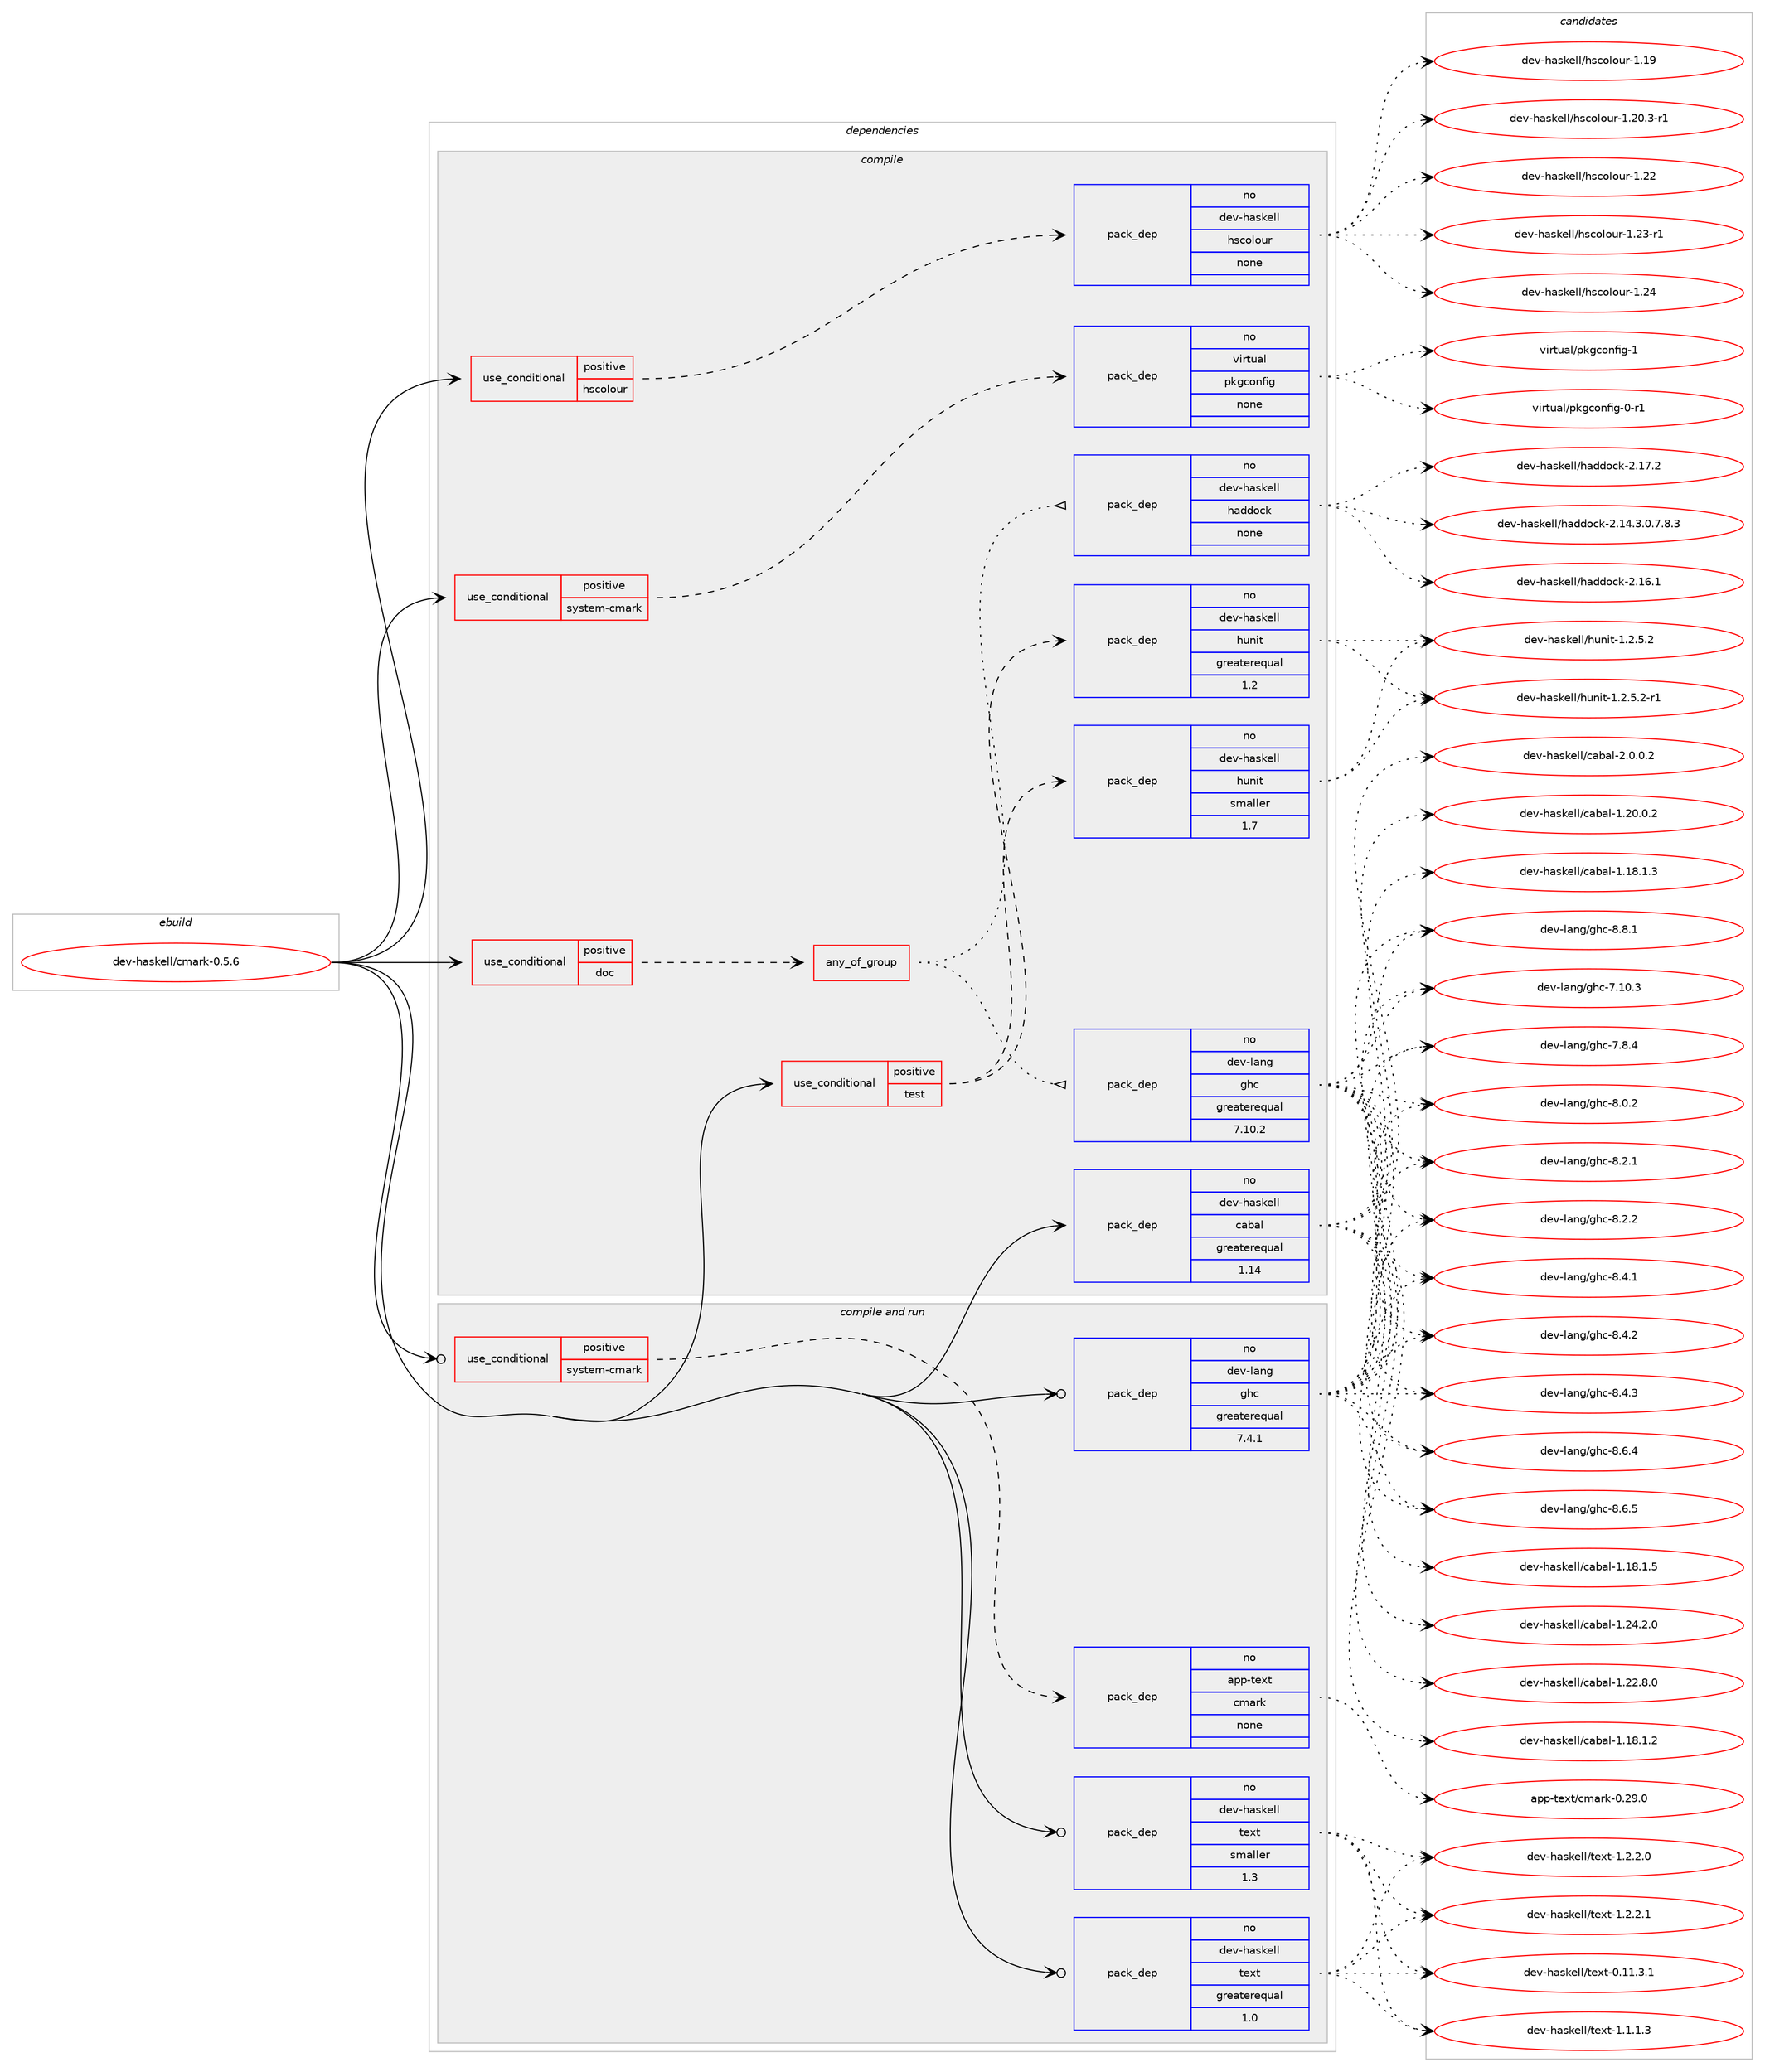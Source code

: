 digraph prolog {

# *************
# Graph options
# *************

newrank=true;
concentrate=true;
compound=true;
graph [rankdir=LR,fontname=Helvetica,fontsize=10,ranksep=1.5];#, ranksep=2.5, nodesep=0.2];
edge  [arrowhead=vee];
node  [fontname=Helvetica,fontsize=10];

# **********
# The ebuild
# **********

subgraph cluster_leftcol {
color=gray;
rank=same;
label=<<i>ebuild</i>>;
id [label="dev-haskell/cmark-0.5.6", color=red, width=4, href="../dev-haskell/cmark-0.5.6.svg"];
}

# ****************
# The dependencies
# ****************

subgraph cluster_midcol {
color=gray;
label=<<i>dependencies</i>>;
subgraph cluster_compile {
fillcolor="#eeeeee";
style=filled;
label=<<i>compile</i>>;
subgraph cond125177 {
dependency529178 [label=<<TABLE BORDER="0" CELLBORDER="1" CELLSPACING="0" CELLPADDING="4"><TR><TD ROWSPAN="3" CELLPADDING="10">use_conditional</TD></TR><TR><TD>positive</TD></TR><TR><TD>doc</TD></TR></TABLE>>, shape=none, color=red];
subgraph any9629 {
dependency529179 [label=<<TABLE BORDER="0" CELLBORDER="1" CELLSPACING="0" CELLPADDING="4"><TR><TD CELLPADDING="10">any_of_group</TD></TR></TABLE>>, shape=none, color=red];subgraph pack394015 {
dependency529180 [label=<<TABLE BORDER="0" CELLBORDER="1" CELLSPACING="0" CELLPADDING="4" WIDTH="220"><TR><TD ROWSPAN="6" CELLPADDING="30">pack_dep</TD></TR><TR><TD WIDTH="110">no</TD></TR><TR><TD>dev-haskell</TD></TR><TR><TD>haddock</TD></TR><TR><TD>none</TD></TR><TR><TD></TD></TR></TABLE>>, shape=none, color=blue];
}
dependency529179:e -> dependency529180:w [weight=20,style="dotted",arrowhead="oinv"];
subgraph pack394016 {
dependency529181 [label=<<TABLE BORDER="0" CELLBORDER="1" CELLSPACING="0" CELLPADDING="4" WIDTH="220"><TR><TD ROWSPAN="6" CELLPADDING="30">pack_dep</TD></TR><TR><TD WIDTH="110">no</TD></TR><TR><TD>dev-lang</TD></TR><TR><TD>ghc</TD></TR><TR><TD>greaterequal</TD></TR><TR><TD>7.10.2</TD></TR></TABLE>>, shape=none, color=blue];
}
dependency529179:e -> dependency529181:w [weight=20,style="dotted",arrowhead="oinv"];
}
dependency529178:e -> dependency529179:w [weight=20,style="dashed",arrowhead="vee"];
}
id:e -> dependency529178:w [weight=20,style="solid",arrowhead="vee"];
subgraph cond125178 {
dependency529182 [label=<<TABLE BORDER="0" CELLBORDER="1" CELLSPACING="0" CELLPADDING="4"><TR><TD ROWSPAN="3" CELLPADDING="10">use_conditional</TD></TR><TR><TD>positive</TD></TR><TR><TD>hscolour</TD></TR></TABLE>>, shape=none, color=red];
subgraph pack394017 {
dependency529183 [label=<<TABLE BORDER="0" CELLBORDER="1" CELLSPACING="0" CELLPADDING="4" WIDTH="220"><TR><TD ROWSPAN="6" CELLPADDING="30">pack_dep</TD></TR><TR><TD WIDTH="110">no</TD></TR><TR><TD>dev-haskell</TD></TR><TR><TD>hscolour</TD></TR><TR><TD>none</TD></TR><TR><TD></TD></TR></TABLE>>, shape=none, color=blue];
}
dependency529182:e -> dependency529183:w [weight=20,style="dashed",arrowhead="vee"];
}
id:e -> dependency529182:w [weight=20,style="solid",arrowhead="vee"];
subgraph cond125179 {
dependency529184 [label=<<TABLE BORDER="0" CELLBORDER="1" CELLSPACING="0" CELLPADDING="4"><TR><TD ROWSPAN="3" CELLPADDING="10">use_conditional</TD></TR><TR><TD>positive</TD></TR><TR><TD>system-cmark</TD></TR></TABLE>>, shape=none, color=red];
subgraph pack394018 {
dependency529185 [label=<<TABLE BORDER="0" CELLBORDER="1" CELLSPACING="0" CELLPADDING="4" WIDTH="220"><TR><TD ROWSPAN="6" CELLPADDING="30">pack_dep</TD></TR><TR><TD WIDTH="110">no</TD></TR><TR><TD>virtual</TD></TR><TR><TD>pkgconfig</TD></TR><TR><TD>none</TD></TR><TR><TD></TD></TR></TABLE>>, shape=none, color=blue];
}
dependency529184:e -> dependency529185:w [weight=20,style="dashed",arrowhead="vee"];
}
id:e -> dependency529184:w [weight=20,style="solid",arrowhead="vee"];
subgraph cond125180 {
dependency529186 [label=<<TABLE BORDER="0" CELLBORDER="1" CELLSPACING="0" CELLPADDING="4"><TR><TD ROWSPAN="3" CELLPADDING="10">use_conditional</TD></TR><TR><TD>positive</TD></TR><TR><TD>test</TD></TR></TABLE>>, shape=none, color=red];
subgraph pack394019 {
dependency529187 [label=<<TABLE BORDER="0" CELLBORDER="1" CELLSPACING="0" CELLPADDING="4" WIDTH="220"><TR><TD ROWSPAN="6" CELLPADDING="30">pack_dep</TD></TR><TR><TD WIDTH="110">no</TD></TR><TR><TD>dev-haskell</TD></TR><TR><TD>hunit</TD></TR><TR><TD>greaterequal</TD></TR><TR><TD>1.2</TD></TR></TABLE>>, shape=none, color=blue];
}
dependency529186:e -> dependency529187:w [weight=20,style="dashed",arrowhead="vee"];
subgraph pack394020 {
dependency529188 [label=<<TABLE BORDER="0" CELLBORDER="1" CELLSPACING="0" CELLPADDING="4" WIDTH="220"><TR><TD ROWSPAN="6" CELLPADDING="30">pack_dep</TD></TR><TR><TD WIDTH="110">no</TD></TR><TR><TD>dev-haskell</TD></TR><TR><TD>hunit</TD></TR><TR><TD>smaller</TD></TR><TR><TD>1.7</TD></TR></TABLE>>, shape=none, color=blue];
}
dependency529186:e -> dependency529188:w [weight=20,style="dashed",arrowhead="vee"];
}
id:e -> dependency529186:w [weight=20,style="solid",arrowhead="vee"];
subgraph pack394021 {
dependency529189 [label=<<TABLE BORDER="0" CELLBORDER="1" CELLSPACING="0" CELLPADDING="4" WIDTH="220"><TR><TD ROWSPAN="6" CELLPADDING="30">pack_dep</TD></TR><TR><TD WIDTH="110">no</TD></TR><TR><TD>dev-haskell</TD></TR><TR><TD>cabal</TD></TR><TR><TD>greaterequal</TD></TR><TR><TD>1.14</TD></TR></TABLE>>, shape=none, color=blue];
}
id:e -> dependency529189:w [weight=20,style="solid",arrowhead="vee"];
}
subgraph cluster_compileandrun {
fillcolor="#eeeeee";
style=filled;
label=<<i>compile and run</i>>;
subgraph cond125181 {
dependency529190 [label=<<TABLE BORDER="0" CELLBORDER="1" CELLSPACING="0" CELLPADDING="4"><TR><TD ROWSPAN="3" CELLPADDING="10">use_conditional</TD></TR><TR><TD>positive</TD></TR><TR><TD>system-cmark</TD></TR></TABLE>>, shape=none, color=red];
subgraph pack394022 {
dependency529191 [label=<<TABLE BORDER="0" CELLBORDER="1" CELLSPACING="0" CELLPADDING="4" WIDTH="220"><TR><TD ROWSPAN="6" CELLPADDING="30">pack_dep</TD></TR><TR><TD WIDTH="110">no</TD></TR><TR><TD>app-text</TD></TR><TR><TD>cmark</TD></TR><TR><TD>none</TD></TR><TR><TD></TD></TR></TABLE>>, shape=none, color=blue];
}
dependency529190:e -> dependency529191:w [weight=20,style="dashed",arrowhead="vee"];
}
id:e -> dependency529190:w [weight=20,style="solid",arrowhead="odotvee"];
subgraph pack394023 {
dependency529192 [label=<<TABLE BORDER="0" CELLBORDER="1" CELLSPACING="0" CELLPADDING="4" WIDTH="220"><TR><TD ROWSPAN="6" CELLPADDING="30">pack_dep</TD></TR><TR><TD WIDTH="110">no</TD></TR><TR><TD>dev-haskell</TD></TR><TR><TD>text</TD></TR><TR><TD>greaterequal</TD></TR><TR><TD>1.0</TD></TR></TABLE>>, shape=none, color=blue];
}
id:e -> dependency529192:w [weight=20,style="solid",arrowhead="odotvee"];
subgraph pack394024 {
dependency529193 [label=<<TABLE BORDER="0" CELLBORDER="1" CELLSPACING="0" CELLPADDING="4" WIDTH="220"><TR><TD ROWSPAN="6" CELLPADDING="30">pack_dep</TD></TR><TR><TD WIDTH="110">no</TD></TR><TR><TD>dev-haskell</TD></TR><TR><TD>text</TD></TR><TR><TD>smaller</TD></TR><TR><TD>1.3</TD></TR></TABLE>>, shape=none, color=blue];
}
id:e -> dependency529193:w [weight=20,style="solid",arrowhead="odotvee"];
subgraph pack394025 {
dependency529194 [label=<<TABLE BORDER="0" CELLBORDER="1" CELLSPACING="0" CELLPADDING="4" WIDTH="220"><TR><TD ROWSPAN="6" CELLPADDING="30">pack_dep</TD></TR><TR><TD WIDTH="110">no</TD></TR><TR><TD>dev-lang</TD></TR><TR><TD>ghc</TD></TR><TR><TD>greaterequal</TD></TR><TR><TD>7.4.1</TD></TR></TABLE>>, shape=none, color=blue];
}
id:e -> dependency529194:w [weight=20,style="solid",arrowhead="odotvee"];
}
subgraph cluster_run {
fillcolor="#eeeeee";
style=filled;
label=<<i>run</i>>;
}
}

# **************
# The candidates
# **************

subgraph cluster_choices {
rank=same;
color=gray;
label=<<i>candidates</i>>;

subgraph choice394015 {
color=black;
nodesep=1;
choice1001011184510497115107101108108471049710010011199107455046495246514648465546564651 [label="dev-haskell/haddock-2.14.3.0.7.8.3", color=red, width=4,href="../dev-haskell/haddock-2.14.3.0.7.8.3.svg"];
choice100101118451049711510710110810847104971001001119910745504649544649 [label="dev-haskell/haddock-2.16.1", color=red, width=4,href="../dev-haskell/haddock-2.16.1.svg"];
choice100101118451049711510710110810847104971001001119910745504649554650 [label="dev-haskell/haddock-2.17.2", color=red, width=4,href="../dev-haskell/haddock-2.17.2.svg"];
dependency529180:e -> choice1001011184510497115107101108108471049710010011199107455046495246514648465546564651:w [style=dotted,weight="100"];
dependency529180:e -> choice100101118451049711510710110810847104971001001119910745504649544649:w [style=dotted,weight="100"];
dependency529180:e -> choice100101118451049711510710110810847104971001001119910745504649554650:w [style=dotted,weight="100"];
}
subgraph choice394016 {
color=black;
nodesep=1;
choice1001011184510897110103471031049945554649484651 [label="dev-lang/ghc-7.10.3", color=red, width=4,href="../dev-lang/ghc-7.10.3.svg"];
choice10010111845108971101034710310499455546564652 [label="dev-lang/ghc-7.8.4", color=red, width=4,href="../dev-lang/ghc-7.8.4.svg"];
choice10010111845108971101034710310499455646484650 [label="dev-lang/ghc-8.0.2", color=red, width=4,href="../dev-lang/ghc-8.0.2.svg"];
choice10010111845108971101034710310499455646504649 [label="dev-lang/ghc-8.2.1", color=red, width=4,href="../dev-lang/ghc-8.2.1.svg"];
choice10010111845108971101034710310499455646504650 [label="dev-lang/ghc-8.2.2", color=red, width=4,href="../dev-lang/ghc-8.2.2.svg"];
choice10010111845108971101034710310499455646524649 [label="dev-lang/ghc-8.4.1", color=red, width=4,href="../dev-lang/ghc-8.4.1.svg"];
choice10010111845108971101034710310499455646524650 [label="dev-lang/ghc-8.4.2", color=red, width=4,href="../dev-lang/ghc-8.4.2.svg"];
choice10010111845108971101034710310499455646524651 [label="dev-lang/ghc-8.4.3", color=red, width=4,href="../dev-lang/ghc-8.4.3.svg"];
choice10010111845108971101034710310499455646544652 [label="dev-lang/ghc-8.6.4", color=red, width=4,href="../dev-lang/ghc-8.6.4.svg"];
choice10010111845108971101034710310499455646544653 [label="dev-lang/ghc-8.6.5", color=red, width=4,href="../dev-lang/ghc-8.6.5.svg"];
choice10010111845108971101034710310499455646564649 [label="dev-lang/ghc-8.8.1", color=red, width=4,href="../dev-lang/ghc-8.8.1.svg"];
dependency529181:e -> choice1001011184510897110103471031049945554649484651:w [style=dotted,weight="100"];
dependency529181:e -> choice10010111845108971101034710310499455546564652:w [style=dotted,weight="100"];
dependency529181:e -> choice10010111845108971101034710310499455646484650:w [style=dotted,weight="100"];
dependency529181:e -> choice10010111845108971101034710310499455646504649:w [style=dotted,weight="100"];
dependency529181:e -> choice10010111845108971101034710310499455646504650:w [style=dotted,weight="100"];
dependency529181:e -> choice10010111845108971101034710310499455646524649:w [style=dotted,weight="100"];
dependency529181:e -> choice10010111845108971101034710310499455646524650:w [style=dotted,weight="100"];
dependency529181:e -> choice10010111845108971101034710310499455646524651:w [style=dotted,weight="100"];
dependency529181:e -> choice10010111845108971101034710310499455646544652:w [style=dotted,weight="100"];
dependency529181:e -> choice10010111845108971101034710310499455646544653:w [style=dotted,weight="100"];
dependency529181:e -> choice10010111845108971101034710310499455646564649:w [style=dotted,weight="100"];
}
subgraph choice394017 {
color=black;
nodesep=1;
choice100101118451049711510710110810847104115991111081111171144549464957 [label="dev-haskell/hscolour-1.19", color=red, width=4,href="../dev-haskell/hscolour-1.19.svg"];
choice10010111845104971151071011081084710411599111108111117114454946504846514511449 [label="dev-haskell/hscolour-1.20.3-r1", color=red, width=4,href="../dev-haskell/hscolour-1.20.3-r1.svg"];
choice100101118451049711510710110810847104115991111081111171144549465050 [label="dev-haskell/hscolour-1.22", color=red, width=4,href="../dev-haskell/hscolour-1.22.svg"];
choice1001011184510497115107101108108471041159911110811111711445494650514511449 [label="dev-haskell/hscolour-1.23-r1", color=red, width=4,href="../dev-haskell/hscolour-1.23-r1.svg"];
choice100101118451049711510710110810847104115991111081111171144549465052 [label="dev-haskell/hscolour-1.24", color=red, width=4,href="../dev-haskell/hscolour-1.24.svg"];
dependency529183:e -> choice100101118451049711510710110810847104115991111081111171144549464957:w [style=dotted,weight="100"];
dependency529183:e -> choice10010111845104971151071011081084710411599111108111117114454946504846514511449:w [style=dotted,weight="100"];
dependency529183:e -> choice100101118451049711510710110810847104115991111081111171144549465050:w [style=dotted,weight="100"];
dependency529183:e -> choice1001011184510497115107101108108471041159911110811111711445494650514511449:w [style=dotted,weight="100"];
dependency529183:e -> choice100101118451049711510710110810847104115991111081111171144549465052:w [style=dotted,weight="100"];
}
subgraph choice394018 {
color=black;
nodesep=1;
choice11810511411611797108471121071039911111010210510345484511449 [label="virtual/pkgconfig-0-r1", color=red, width=4,href="../virtual/pkgconfig-0-r1.svg"];
choice1181051141161179710847112107103991111101021051034549 [label="virtual/pkgconfig-1", color=red, width=4,href="../virtual/pkgconfig-1.svg"];
dependency529185:e -> choice11810511411611797108471121071039911111010210510345484511449:w [style=dotted,weight="100"];
dependency529185:e -> choice1181051141161179710847112107103991111101021051034549:w [style=dotted,weight="100"];
}
subgraph choice394019 {
color=black;
nodesep=1;
choice1001011184510497115107101108108471041171101051164549465046534650 [label="dev-haskell/hunit-1.2.5.2", color=red, width=4,href="../dev-haskell/hunit-1.2.5.2.svg"];
choice10010111845104971151071011081084710411711010511645494650465346504511449 [label="dev-haskell/hunit-1.2.5.2-r1", color=red, width=4,href="../dev-haskell/hunit-1.2.5.2-r1.svg"];
dependency529187:e -> choice1001011184510497115107101108108471041171101051164549465046534650:w [style=dotted,weight="100"];
dependency529187:e -> choice10010111845104971151071011081084710411711010511645494650465346504511449:w [style=dotted,weight="100"];
}
subgraph choice394020 {
color=black;
nodesep=1;
choice1001011184510497115107101108108471041171101051164549465046534650 [label="dev-haskell/hunit-1.2.5.2", color=red, width=4,href="../dev-haskell/hunit-1.2.5.2.svg"];
choice10010111845104971151071011081084710411711010511645494650465346504511449 [label="dev-haskell/hunit-1.2.5.2-r1", color=red, width=4,href="../dev-haskell/hunit-1.2.5.2-r1.svg"];
dependency529188:e -> choice1001011184510497115107101108108471041171101051164549465046534650:w [style=dotted,weight="100"];
dependency529188:e -> choice10010111845104971151071011081084710411711010511645494650465346504511449:w [style=dotted,weight="100"];
}
subgraph choice394021 {
color=black;
nodesep=1;
choice10010111845104971151071011081084799979897108454946495646494650 [label="dev-haskell/cabal-1.18.1.2", color=red, width=4,href="../dev-haskell/cabal-1.18.1.2.svg"];
choice10010111845104971151071011081084799979897108454946495646494651 [label="dev-haskell/cabal-1.18.1.3", color=red, width=4,href="../dev-haskell/cabal-1.18.1.3.svg"];
choice10010111845104971151071011081084799979897108454946495646494653 [label="dev-haskell/cabal-1.18.1.5", color=red, width=4,href="../dev-haskell/cabal-1.18.1.5.svg"];
choice10010111845104971151071011081084799979897108454946504846484650 [label="dev-haskell/cabal-1.20.0.2", color=red, width=4,href="../dev-haskell/cabal-1.20.0.2.svg"];
choice10010111845104971151071011081084799979897108454946505046564648 [label="dev-haskell/cabal-1.22.8.0", color=red, width=4,href="../dev-haskell/cabal-1.22.8.0.svg"];
choice10010111845104971151071011081084799979897108454946505246504648 [label="dev-haskell/cabal-1.24.2.0", color=red, width=4,href="../dev-haskell/cabal-1.24.2.0.svg"];
choice100101118451049711510710110810847999798971084550464846484650 [label="dev-haskell/cabal-2.0.0.2", color=red, width=4,href="../dev-haskell/cabal-2.0.0.2.svg"];
dependency529189:e -> choice10010111845104971151071011081084799979897108454946495646494650:w [style=dotted,weight="100"];
dependency529189:e -> choice10010111845104971151071011081084799979897108454946495646494651:w [style=dotted,weight="100"];
dependency529189:e -> choice10010111845104971151071011081084799979897108454946495646494653:w [style=dotted,weight="100"];
dependency529189:e -> choice10010111845104971151071011081084799979897108454946504846484650:w [style=dotted,weight="100"];
dependency529189:e -> choice10010111845104971151071011081084799979897108454946505046564648:w [style=dotted,weight="100"];
dependency529189:e -> choice10010111845104971151071011081084799979897108454946505246504648:w [style=dotted,weight="100"];
dependency529189:e -> choice100101118451049711510710110810847999798971084550464846484650:w [style=dotted,weight="100"];
}
subgraph choice394022 {
color=black;
nodesep=1;
choice971121124511610112011647991099711410745484650574648 [label="app-text/cmark-0.29.0", color=red, width=4,href="../app-text/cmark-0.29.0.svg"];
dependency529191:e -> choice971121124511610112011647991099711410745484650574648:w [style=dotted,weight="100"];
}
subgraph choice394023 {
color=black;
nodesep=1;
choice100101118451049711510710110810847116101120116454846494946514649 [label="dev-haskell/text-0.11.3.1", color=red, width=4,href="../dev-haskell/text-0.11.3.1.svg"];
choice1001011184510497115107101108108471161011201164549464946494651 [label="dev-haskell/text-1.1.1.3", color=red, width=4,href="../dev-haskell/text-1.1.1.3.svg"];
choice1001011184510497115107101108108471161011201164549465046504648 [label="dev-haskell/text-1.2.2.0", color=red, width=4,href="../dev-haskell/text-1.2.2.0.svg"];
choice1001011184510497115107101108108471161011201164549465046504649 [label="dev-haskell/text-1.2.2.1", color=red, width=4,href="../dev-haskell/text-1.2.2.1.svg"];
dependency529192:e -> choice100101118451049711510710110810847116101120116454846494946514649:w [style=dotted,weight="100"];
dependency529192:e -> choice1001011184510497115107101108108471161011201164549464946494651:w [style=dotted,weight="100"];
dependency529192:e -> choice1001011184510497115107101108108471161011201164549465046504648:w [style=dotted,weight="100"];
dependency529192:e -> choice1001011184510497115107101108108471161011201164549465046504649:w [style=dotted,weight="100"];
}
subgraph choice394024 {
color=black;
nodesep=1;
choice100101118451049711510710110810847116101120116454846494946514649 [label="dev-haskell/text-0.11.3.1", color=red, width=4,href="../dev-haskell/text-0.11.3.1.svg"];
choice1001011184510497115107101108108471161011201164549464946494651 [label="dev-haskell/text-1.1.1.3", color=red, width=4,href="../dev-haskell/text-1.1.1.3.svg"];
choice1001011184510497115107101108108471161011201164549465046504648 [label="dev-haskell/text-1.2.2.0", color=red, width=4,href="../dev-haskell/text-1.2.2.0.svg"];
choice1001011184510497115107101108108471161011201164549465046504649 [label="dev-haskell/text-1.2.2.1", color=red, width=4,href="../dev-haskell/text-1.2.2.1.svg"];
dependency529193:e -> choice100101118451049711510710110810847116101120116454846494946514649:w [style=dotted,weight="100"];
dependency529193:e -> choice1001011184510497115107101108108471161011201164549464946494651:w [style=dotted,weight="100"];
dependency529193:e -> choice1001011184510497115107101108108471161011201164549465046504648:w [style=dotted,weight="100"];
dependency529193:e -> choice1001011184510497115107101108108471161011201164549465046504649:w [style=dotted,weight="100"];
}
subgraph choice394025 {
color=black;
nodesep=1;
choice1001011184510897110103471031049945554649484651 [label="dev-lang/ghc-7.10.3", color=red, width=4,href="../dev-lang/ghc-7.10.3.svg"];
choice10010111845108971101034710310499455546564652 [label="dev-lang/ghc-7.8.4", color=red, width=4,href="../dev-lang/ghc-7.8.4.svg"];
choice10010111845108971101034710310499455646484650 [label="dev-lang/ghc-8.0.2", color=red, width=4,href="../dev-lang/ghc-8.0.2.svg"];
choice10010111845108971101034710310499455646504649 [label="dev-lang/ghc-8.2.1", color=red, width=4,href="../dev-lang/ghc-8.2.1.svg"];
choice10010111845108971101034710310499455646504650 [label="dev-lang/ghc-8.2.2", color=red, width=4,href="../dev-lang/ghc-8.2.2.svg"];
choice10010111845108971101034710310499455646524649 [label="dev-lang/ghc-8.4.1", color=red, width=4,href="../dev-lang/ghc-8.4.1.svg"];
choice10010111845108971101034710310499455646524650 [label="dev-lang/ghc-8.4.2", color=red, width=4,href="../dev-lang/ghc-8.4.2.svg"];
choice10010111845108971101034710310499455646524651 [label="dev-lang/ghc-8.4.3", color=red, width=4,href="../dev-lang/ghc-8.4.3.svg"];
choice10010111845108971101034710310499455646544652 [label="dev-lang/ghc-8.6.4", color=red, width=4,href="../dev-lang/ghc-8.6.4.svg"];
choice10010111845108971101034710310499455646544653 [label="dev-lang/ghc-8.6.5", color=red, width=4,href="../dev-lang/ghc-8.6.5.svg"];
choice10010111845108971101034710310499455646564649 [label="dev-lang/ghc-8.8.1", color=red, width=4,href="../dev-lang/ghc-8.8.1.svg"];
dependency529194:e -> choice1001011184510897110103471031049945554649484651:w [style=dotted,weight="100"];
dependency529194:e -> choice10010111845108971101034710310499455546564652:w [style=dotted,weight="100"];
dependency529194:e -> choice10010111845108971101034710310499455646484650:w [style=dotted,weight="100"];
dependency529194:e -> choice10010111845108971101034710310499455646504649:w [style=dotted,weight="100"];
dependency529194:e -> choice10010111845108971101034710310499455646504650:w [style=dotted,weight="100"];
dependency529194:e -> choice10010111845108971101034710310499455646524649:w [style=dotted,weight="100"];
dependency529194:e -> choice10010111845108971101034710310499455646524650:w [style=dotted,weight="100"];
dependency529194:e -> choice10010111845108971101034710310499455646524651:w [style=dotted,weight="100"];
dependency529194:e -> choice10010111845108971101034710310499455646544652:w [style=dotted,weight="100"];
dependency529194:e -> choice10010111845108971101034710310499455646544653:w [style=dotted,weight="100"];
dependency529194:e -> choice10010111845108971101034710310499455646564649:w [style=dotted,weight="100"];
}
}

}
